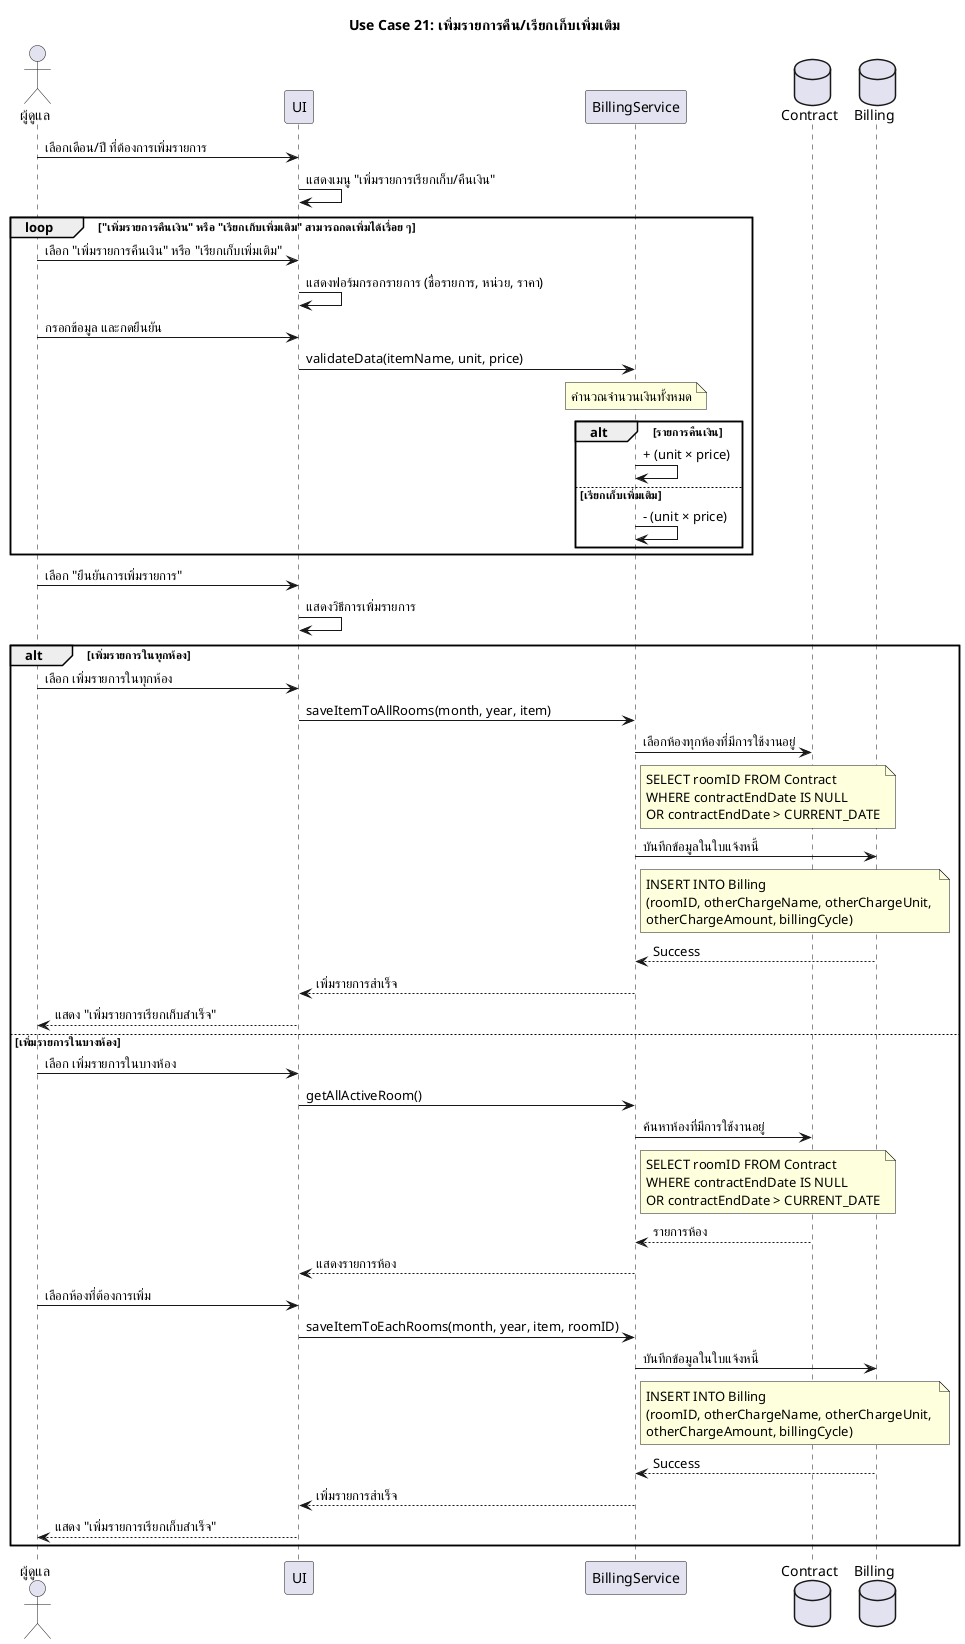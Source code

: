 @startuml Use Case 21: เพิ่มรายการคืน/เรียกเก็บเพิ่มเติม
skinparam defaultFontName "TH Sarabun New"
title Use Case 21: เพิ่มรายการคืน/เรียกเก็บเพิ่มเติม

actor "ผู้ดูแล" as Admin
participant "UI" as UI
participant "BillingService" as BillingSvc
database "Contract" as ContractDB
database "Billing" as BillingDB

Admin -> UI : เลือกเดือน/ปี ที่ต้องการเพิ่มรายการ
UI -> UI : แสดงเมนู "เพิ่มรายการเรียกเก็บ/คืนเงิน"

loop "เพิ่มรายการคืนเงิน" หรือ "เรียกเก็บเพิ่มเติม" สามารถกดเพิ่มได้เรื่อย ๆ 
    Admin -> UI : เลือก "เพิ่มรายการคืนเงิน" หรือ "เรียกเก็บเพิ่มเติม"
    UI -> UI : แสดงฟอร์มกรอกรายการ (ชื่อรายการ, หน่วย, ราคา)
    Admin -> UI : กรอกข้อมูล และกดยืนยัน
    UI -> BillingSvc : validateData(itemName, unit, price)

    note over BillingSvc
    คำนวณจำนวนเงินทั้งหมด
    end note

    alt รายการคืนเงิน
        BillingSvc -> BillingSvc: + (unit × price)
    else เรียกเก็บเพิ่มเติม
        BillingSvc -> BillingSvc: - (unit × price)
    end
end

Admin -> UI : เลือก "ยืนยันการเพิ่มรายการ"
UI -> UI : แสดงวิธีการเพิ่มรายการ

alt เพิ่มรายการในทุกห้อง
    Admin -> UI: เลือก เพิ่มรายการในทุกห้อง
    UI -> BillingSvc : saveItemToAllRooms(month, year, item)

    BillingSvc -> ContractDB : เลือกห้องทุกห้องที่มีการใช้งานอยู่
    note right of BillingSvc
    SELECT roomID FROM Contract 
    WHERE contractEndDate IS NULL 
    OR contractEndDate > CURRENT_DATE
    end note

    BillingSvc -> BillingDB : บันทึกข้อมูลในใบแจ้งหนี้
    note right of BillingSvc
    INSERT INTO Billing 
    (roomID, otherChargeName, otherChargeUnit, 
    otherChargeAmount, billingCycle)  
    end note

    BillingDB --> BillingSvc : Success
    BillingSvc --> UI : เพิ่มรายการสำเร็จ
    UI --> Admin : แสดง "เพิ่มรายการเรียกเก็บสำเร็จ"

else เพิ่มรายการในบางห้อง
    Admin -> UI: เลือก เพิ่มรายการในบางห้อง
    UI -> BillingSvc : getAllActiveRoom()

    BillingSvc -> ContractDB : ค้นหาห้องที่มีการใช้งานอยู่
    note right of BillingSvc
    SELECT roomID FROM Contract 
    WHERE contractEndDate IS NULL 
    OR contractEndDate > CURRENT_DATE
    end note

    ContractDB --> BillingSvc: รายการห้อง
    BillingSvc --> UI: แสดงรายการห้อง
    Admin -> UI: เลือกห้องที่ต้องการเพิ่ม
    UI -> BillingSvc : saveItemToEachRooms(month, year, item, roomID)

    BillingSvc -> BillingDB : บันทึกข้อมูลในใบแจ้งหนี้
    note right of BillingSvc
    INSERT INTO Billing 
    (roomID, otherChargeName, otherChargeUnit, 
    otherChargeAmount, billingCycle)  
    end note

    BillingDB --> BillingSvc : Success
    BillingSvc --> UI : เพิ่มรายการสำเร็จ
    UI --> Admin : แสดง "เพิ่มรายการเรียกเก็บสำเร็จ"
end

@enduml
